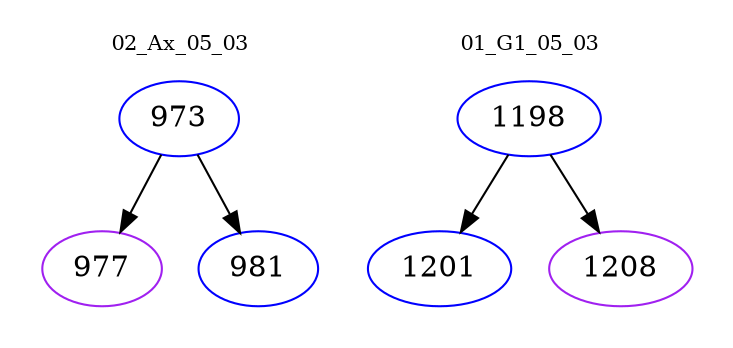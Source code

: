 digraph{
subgraph cluster_0 {
color = white
label = "02_Ax_05_03";
fontsize=10;
T0_973 [label="973", color="blue"]
T0_973 -> T0_977 [color="black"]
T0_977 [label="977", color="purple"]
T0_973 -> T0_981 [color="black"]
T0_981 [label="981", color="blue"]
}
subgraph cluster_1 {
color = white
label = "01_G1_05_03";
fontsize=10;
T1_1198 [label="1198", color="blue"]
T1_1198 -> T1_1201 [color="black"]
T1_1201 [label="1201", color="blue"]
T1_1198 -> T1_1208 [color="black"]
T1_1208 [label="1208", color="purple"]
}
}
